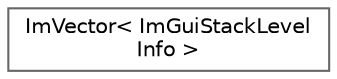 digraph "Graphical Class Hierarchy"
{
 // LATEX_PDF_SIZE
  bgcolor="transparent";
  edge [fontname=Helvetica,fontsize=10,labelfontname=Helvetica,labelfontsize=10];
  node [fontname=Helvetica,fontsize=10,shape=box,height=0.2,width=0.4];
  rankdir="LR";
  Node0 [label="ImVector\< ImGuiStackLevel\lInfo \>",height=0.2,width=0.4,color="grey40", fillcolor="white", style="filled",URL="$struct_im_vector.html",tooltip=" "];
}

